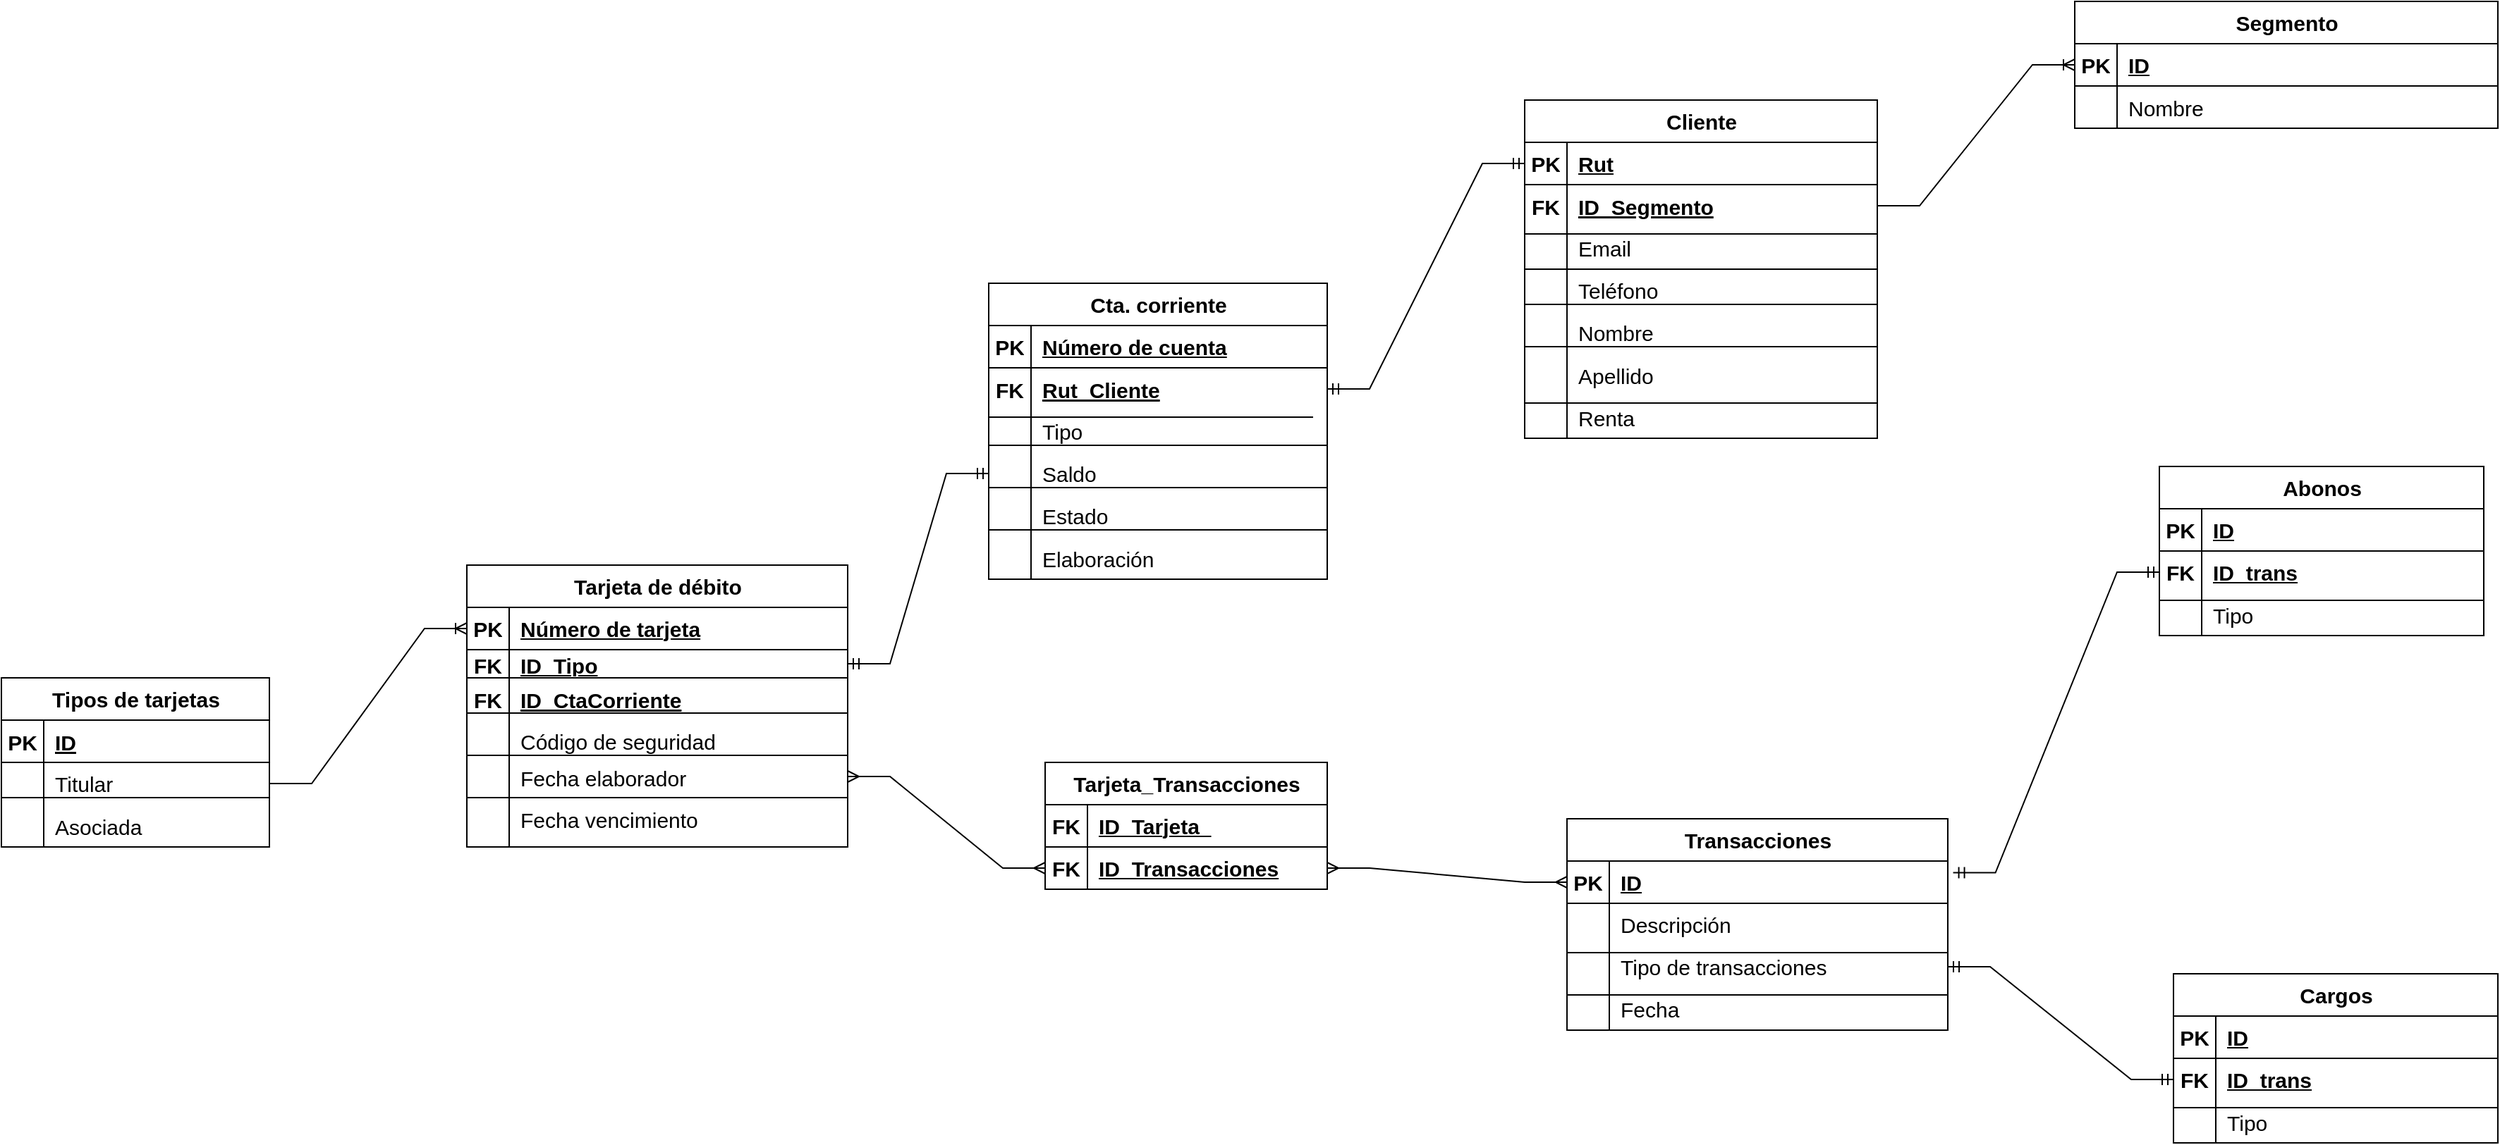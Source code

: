 <mxfile version="28.2.5">
  <diagram name="Página-1" id="zGuOW8MlXvTm0jFQxQUc">
    <mxGraphModel dx="1733" dy="1026" grid="1" gridSize="10" guides="1" tooltips="1" connect="1" arrows="1" fold="1" page="1" pageScale="1" pageWidth="6000" pageHeight="4000" math="0" shadow="0">
      <root>
        <mxCell id="0" />
        <mxCell id="1" parent="0" />
        <mxCell id="PVCWbv62_VOwnZHfIBGJ-14" value="Tarjeta de débito" style="shape=table;startSize=30;container=1;collapsible=1;childLayout=tableLayout;fixedRows=1;rowLines=0;fontStyle=1;align=center;resizeLast=1;html=1;fontSize=15;" parent="1" vertex="1">
          <mxGeometry x="2850" y="3880" width="270" height="200" as="geometry" />
        </mxCell>
        <mxCell id="PVCWbv62_VOwnZHfIBGJ-15" value="" style="shape=tableRow;horizontal=0;startSize=0;swimlaneHead=0;swimlaneBody=0;fillColor=none;collapsible=0;dropTarget=0;points=[[0,0.5],[1,0.5]];portConstraint=eastwest;top=0;left=0;right=0;bottom=1;fontSize=15;" parent="PVCWbv62_VOwnZHfIBGJ-14" vertex="1">
          <mxGeometry y="30" width="270" height="30" as="geometry" />
        </mxCell>
        <mxCell id="PVCWbv62_VOwnZHfIBGJ-16" value="PK" style="shape=partialRectangle;connectable=0;fillColor=none;top=0;left=0;bottom=0;right=0;fontStyle=1;overflow=hidden;whiteSpace=wrap;html=1;fontSize=15;" parent="PVCWbv62_VOwnZHfIBGJ-15" vertex="1">
          <mxGeometry width="30" height="30" as="geometry">
            <mxRectangle width="30" height="30" as="alternateBounds" />
          </mxGeometry>
        </mxCell>
        <mxCell id="PVCWbv62_VOwnZHfIBGJ-17" value="Número de tarjeta" style="shape=partialRectangle;connectable=0;fillColor=none;top=0;left=0;bottom=0;right=0;align=left;spacingLeft=6;fontStyle=5;overflow=hidden;whiteSpace=wrap;html=1;fontSize=15;" parent="PVCWbv62_VOwnZHfIBGJ-15" vertex="1">
          <mxGeometry x="30" width="240" height="30" as="geometry">
            <mxRectangle width="240" height="30" as="alternateBounds" />
          </mxGeometry>
        </mxCell>
        <mxCell id="PVCWbv62_VOwnZHfIBGJ-18" value="" style="shape=tableRow;horizontal=0;startSize=0;swimlaneHead=0;swimlaneBody=0;fillColor=none;collapsible=0;dropTarget=0;points=[[0,0.5],[1,0.5]];portConstraint=eastwest;top=0;left=0;right=0;bottom=0;fontSize=15;" parent="PVCWbv62_VOwnZHfIBGJ-14" vertex="1">
          <mxGeometry y="60" width="270" height="20" as="geometry" />
        </mxCell>
        <mxCell id="PVCWbv62_VOwnZHfIBGJ-19" value="&lt;b&gt;FK&lt;/b&gt;" style="shape=partialRectangle;connectable=0;fillColor=none;top=0;left=0;bottom=0;right=0;editable=1;overflow=hidden;whiteSpace=wrap;html=1;fontSize=15;" parent="PVCWbv62_VOwnZHfIBGJ-18" vertex="1">
          <mxGeometry width="30" height="20" as="geometry">
            <mxRectangle width="30" height="20" as="alternateBounds" />
          </mxGeometry>
        </mxCell>
        <mxCell id="PVCWbv62_VOwnZHfIBGJ-20" value="&lt;u&gt;&lt;b&gt;ID_Tipo&lt;/b&gt;&lt;/u&gt;" style="shape=partialRectangle;connectable=0;fillColor=none;top=0;left=0;bottom=0;right=0;align=left;spacingLeft=6;overflow=hidden;whiteSpace=wrap;html=1;fontSize=15;" parent="PVCWbv62_VOwnZHfIBGJ-18" vertex="1">
          <mxGeometry x="30" width="240" height="20" as="geometry">
            <mxRectangle width="240" height="20" as="alternateBounds" />
          </mxGeometry>
        </mxCell>
        <mxCell id="PVCWbv62_VOwnZHfIBGJ-183" value="" style="shape=tableRow;horizontal=0;startSize=0;swimlaneHead=0;swimlaneBody=0;fillColor=none;collapsible=0;dropTarget=0;points=[[0,0.5],[1,0.5]];portConstraint=eastwest;top=0;left=0;right=0;bottom=0;fontSize=15;" parent="PVCWbv62_VOwnZHfIBGJ-14" vertex="1">
          <mxGeometry y="80" width="270" height="30" as="geometry" />
        </mxCell>
        <mxCell id="PVCWbv62_VOwnZHfIBGJ-184" value="FK" style="shape=partialRectangle;connectable=0;fillColor=none;top=0;left=0;bottom=0;right=0;editable=1;overflow=hidden;fontSize=15;fontStyle=1" parent="PVCWbv62_VOwnZHfIBGJ-183" vertex="1">
          <mxGeometry width="30" height="30" as="geometry">
            <mxRectangle width="30" height="30" as="alternateBounds" />
          </mxGeometry>
        </mxCell>
        <mxCell id="PVCWbv62_VOwnZHfIBGJ-185" value="ID_CtaCorriente" style="shape=partialRectangle;connectable=0;fillColor=none;top=0;left=0;bottom=0;right=0;align=left;spacingLeft=6;overflow=hidden;fontSize=15;fontStyle=5" parent="PVCWbv62_VOwnZHfIBGJ-183" vertex="1">
          <mxGeometry x="30" width="240" height="30" as="geometry">
            <mxRectangle width="240" height="30" as="alternateBounds" />
          </mxGeometry>
        </mxCell>
        <mxCell id="PVCWbv62_VOwnZHfIBGJ-21" value="" style="shape=tableRow;horizontal=0;startSize=0;swimlaneHead=0;swimlaneBody=0;fillColor=none;collapsible=0;dropTarget=0;points=[[0,0.5],[1,0.5]];portConstraint=eastwest;top=0;left=0;right=0;bottom=0;fontSize=15;" parent="PVCWbv62_VOwnZHfIBGJ-14" vertex="1">
          <mxGeometry y="110" width="270" height="30" as="geometry" />
        </mxCell>
        <mxCell id="PVCWbv62_VOwnZHfIBGJ-22" value="" style="shape=partialRectangle;connectable=0;fillColor=none;top=0;left=0;bottom=0;right=0;editable=1;overflow=hidden;whiteSpace=wrap;html=1;fontSize=15;" parent="PVCWbv62_VOwnZHfIBGJ-21" vertex="1">
          <mxGeometry width="30" height="30" as="geometry">
            <mxRectangle width="30" height="30" as="alternateBounds" />
          </mxGeometry>
        </mxCell>
        <mxCell id="PVCWbv62_VOwnZHfIBGJ-23" value="Código de seguridad" style="shape=partialRectangle;connectable=0;fillColor=none;top=0;left=0;bottom=0;right=0;align=left;spacingLeft=6;overflow=hidden;whiteSpace=wrap;html=1;fontSize=15;" parent="PVCWbv62_VOwnZHfIBGJ-21" vertex="1">
          <mxGeometry x="30" width="240" height="30" as="geometry">
            <mxRectangle width="240" height="30" as="alternateBounds" />
          </mxGeometry>
        </mxCell>
        <mxCell id="PVCWbv62_VOwnZHfIBGJ-24" value="" style="shape=tableRow;horizontal=0;startSize=0;swimlaneHead=0;swimlaneBody=0;fillColor=none;collapsible=0;dropTarget=0;points=[[0,0.5],[1,0.5]];portConstraint=eastwest;top=0;left=0;right=0;bottom=0;fontSize=15;" parent="PVCWbv62_VOwnZHfIBGJ-14" vertex="1">
          <mxGeometry y="140" width="270" height="20" as="geometry" />
        </mxCell>
        <mxCell id="PVCWbv62_VOwnZHfIBGJ-25" value="" style="shape=partialRectangle;connectable=0;fillColor=none;top=0;left=0;bottom=0;right=0;editable=1;overflow=hidden;whiteSpace=wrap;html=1;fontSize=15;" parent="PVCWbv62_VOwnZHfIBGJ-24" vertex="1">
          <mxGeometry width="30" height="20" as="geometry">
            <mxRectangle width="30" height="20" as="alternateBounds" />
          </mxGeometry>
        </mxCell>
        <mxCell id="PVCWbv62_VOwnZHfIBGJ-26" value="Fecha elaborador" style="shape=partialRectangle;connectable=0;fillColor=none;top=0;left=0;bottom=0;right=0;align=left;spacingLeft=6;overflow=hidden;whiteSpace=wrap;html=1;fontSize=15;" parent="PVCWbv62_VOwnZHfIBGJ-24" vertex="1">
          <mxGeometry x="30" width="240" height="20" as="geometry">
            <mxRectangle width="240" height="20" as="alternateBounds" />
          </mxGeometry>
        </mxCell>
        <mxCell id="PVCWbv62_VOwnZHfIBGJ-28" value="" style="shape=tableRow;horizontal=0;startSize=0;swimlaneHead=0;swimlaneBody=0;fillColor=none;collapsible=0;dropTarget=0;points=[[0,0.5],[1,0.5]];portConstraint=eastwest;top=0;left=0;right=0;bottom=0;fontSize=15;" parent="PVCWbv62_VOwnZHfIBGJ-14" vertex="1">
          <mxGeometry y="160" width="270" height="40" as="geometry" />
        </mxCell>
        <mxCell id="PVCWbv62_VOwnZHfIBGJ-29" value="" style="shape=partialRectangle;connectable=0;fillColor=none;top=0;left=0;bottom=0;right=0;editable=1;overflow=hidden;fontSize=15;" parent="PVCWbv62_VOwnZHfIBGJ-28" vertex="1">
          <mxGeometry width="30" height="40" as="geometry">
            <mxRectangle width="30" height="40" as="alternateBounds" />
          </mxGeometry>
        </mxCell>
        <mxCell id="PVCWbv62_VOwnZHfIBGJ-30" value="Fecha vencimiento" style="shape=partialRectangle;connectable=0;fillColor=none;top=0;left=0;bottom=0;right=0;align=left;spacingLeft=6;overflow=hidden;fontSize=15;" parent="PVCWbv62_VOwnZHfIBGJ-28" vertex="1">
          <mxGeometry x="30" width="240" height="40" as="geometry">
            <mxRectangle width="240" height="40" as="alternateBounds" />
          </mxGeometry>
        </mxCell>
        <mxCell id="PVCWbv62_VOwnZHfIBGJ-31" style="edgeStyle=orthogonalEdgeStyle;rounded=0;orthogonalLoop=1;jettySize=auto;html=1;exitX=0.5;exitY=1;exitDx=0;exitDy=0;entryX=0.503;entryY=1.022;entryDx=0;entryDy=0;entryPerimeter=0;fontSize=15;" parent="PVCWbv62_VOwnZHfIBGJ-14" source="PVCWbv62_VOwnZHfIBGJ-14" target="PVCWbv62_VOwnZHfIBGJ-28" edge="1">
          <mxGeometry relative="1" as="geometry" />
        </mxCell>
        <mxCell id="PVCWbv62_VOwnZHfIBGJ-36" value="Tipos de tarjetas" style="shape=table;startSize=30;container=1;collapsible=1;childLayout=tableLayout;fixedRows=1;rowLines=0;fontStyle=1;align=center;resizeLast=1;html=1;fontSize=15;" parent="1" vertex="1">
          <mxGeometry x="2520" y="3960" width="190" height="120" as="geometry" />
        </mxCell>
        <mxCell id="m0Mrnol7R8_6-T-omdKF-2" value="" style="shape=tableRow;horizontal=0;startSize=0;swimlaneHead=0;swimlaneBody=0;fillColor=none;collapsible=0;dropTarget=0;points=[[0,0.5],[1,0.5]];portConstraint=eastwest;top=0;left=0;right=0;bottom=0;strokeWidth=1;fontSize=15;" vertex="1" parent="PVCWbv62_VOwnZHfIBGJ-36">
          <mxGeometry y="30" width="190" height="30" as="geometry" />
        </mxCell>
        <mxCell id="m0Mrnol7R8_6-T-omdKF-3" value="PK" style="shape=partialRectangle;connectable=0;fillColor=none;top=0;left=0;bottom=0;right=0;editable=1;overflow=hidden;strokeWidth=1;fontSize=15;fontStyle=1" vertex="1" parent="m0Mrnol7R8_6-T-omdKF-2">
          <mxGeometry width="30" height="30" as="geometry">
            <mxRectangle width="30" height="30" as="alternateBounds" />
          </mxGeometry>
        </mxCell>
        <mxCell id="m0Mrnol7R8_6-T-omdKF-4" value="ID" style="shape=partialRectangle;connectable=0;fillColor=none;top=0;left=0;bottom=0;right=0;align=left;spacingLeft=6;overflow=hidden;strokeWidth=1;fontSize=15;fontStyle=5" vertex="1" parent="m0Mrnol7R8_6-T-omdKF-2">
          <mxGeometry x="30" width="160" height="30" as="geometry">
            <mxRectangle width="160" height="30" as="alternateBounds" />
          </mxGeometry>
        </mxCell>
        <mxCell id="PVCWbv62_VOwnZHfIBGJ-40" value="" style="shape=tableRow;horizontal=0;startSize=0;swimlaneHead=0;swimlaneBody=0;fillColor=none;collapsible=0;dropTarget=0;points=[[0,0.5],[1,0.5]];portConstraint=eastwest;top=0;left=0;right=0;bottom=0;fontSize=15;" parent="PVCWbv62_VOwnZHfIBGJ-36" vertex="1">
          <mxGeometry y="60" width="190" height="30" as="geometry" />
        </mxCell>
        <mxCell id="PVCWbv62_VOwnZHfIBGJ-41" value="" style="shape=partialRectangle;connectable=0;fillColor=none;top=0;left=0;bottom=0;right=0;editable=1;overflow=hidden;whiteSpace=wrap;html=1;fontSize=15;" parent="PVCWbv62_VOwnZHfIBGJ-40" vertex="1">
          <mxGeometry width="30" height="30" as="geometry">
            <mxRectangle width="30" height="30" as="alternateBounds" />
          </mxGeometry>
        </mxCell>
        <mxCell id="PVCWbv62_VOwnZHfIBGJ-42" value="Titular" style="shape=partialRectangle;connectable=0;fillColor=none;top=0;left=0;bottom=0;right=0;align=left;spacingLeft=6;overflow=hidden;whiteSpace=wrap;html=1;fontSize=15;" parent="PVCWbv62_VOwnZHfIBGJ-40" vertex="1">
          <mxGeometry x="30" width="160" height="30" as="geometry">
            <mxRectangle width="160" height="30" as="alternateBounds" />
          </mxGeometry>
        </mxCell>
        <mxCell id="m0Mrnol7R8_6-T-omdKF-58" value="" style="shape=tableRow;horizontal=0;startSize=0;swimlaneHead=0;swimlaneBody=0;fillColor=none;collapsible=0;dropTarget=0;points=[[0,0.5],[1,0.5]];portConstraint=eastwest;top=0;left=0;right=0;bottom=0;fontSize=15;" vertex="1" parent="PVCWbv62_VOwnZHfIBGJ-36">
          <mxGeometry y="90" width="190" height="30" as="geometry" />
        </mxCell>
        <mxCell id="m0Mrnol7R8_6-T-omdKF-59" value="" style="shape=partialRectangle;connectable=0;fillColor=none;top=0;left=0;bottom=0;right=0;editable=1;overflow=hidden;fontSize=15;" vertex="1" parent="m0Mrnol7R8_6-T-omdKF-58">
          <mxGeometry width="30" height="30" as="geometry">
            <mxRectangle width="30" height="30" as="alternateBounds" />
          </mxGeometry>
        </mxCell>
        <mxCell id="m0Mrnol7R8_6-T-omdKF-60" value="Asociada" style="shape=partialRectangle;connectable=0;fillColor=none;top=0;left=0;bottom=0;right=0;align=left;spacingLeft=6;overflow=hidden;fontSize=15;" vertex="1" parent="m0Mrnol7R8_6-T-omdKF-58">
          <mxGeometry x="30" width="160" height="30" as="geometry">
            <mxRectangle width="160" height="30" as="alternateBounds" />
          </mxGeometry>
        </mxCell>
        <mxCell id="PVCWbv62_VOwnZHfIBGJ-54" value="" style="edgeStyle=entityRelationEdgeStyle;fontSize=12;html=1;endArrow=ERoneToMany;rounded=0;entryX=0;entryY=0.5;entryDx=0;entryDy=0;exitX=1;exitY=0.5;exitDx=0;exitDy=0;" parent="1" target="PVCWbv62_VOwnZHfIBGJ-15" edge="1">
          <mxGeometry width="100" height="100" relative="1" as="geometry">
            <mxPoint x="2710" y="4035" as="sourcePoint" />
            <mxPoint x="2820" y="3950" as="targetPoint" />
          </mxGeometry>
        </mxCell>
        <mxCell id="PVCWbv62_VOwnZHfIBGJ-55" value="" style="line;strokeWidth=1;rotatable=0;dashed=0;labelPosition=right;align=left;verticalAlign=middle;spacingTop=0;spacingLeft=6;points=[];portConstraint=eastwest;" parent="1" vertex="1">
          <mxGeometry x="2850" y="3955" width="270" height="10" as="geometry" />
        </mxCell>
        <mxCell id="PVCWbv62_VOwnZHfIBGJ-56" value="" style="line;strokeWidth=1;rotatable=0;dashed=0;labelPosition=right;align=left;verticalAlign=middle;spacingTop=0;spacingLeft=6;points=[];portConstraint=eastwest;" parent="1" vertex="1">
          <mxGeometry x="2850" y="3980" width="270" height="10" as="geometry" />
        </mxCell>
        <mxCell id="PVCWbv62_VOwnZHfIBGJ-57" value="" style="line;strokeWidth=1;rotatable=0;dashed=0;labelPosition=right;align=left;verticalAlign=middle;spacingTop=0;spacingLeft=6;points=[];portConstraint=eastwest;" parent="1" vertex="1">
          <mxGeometry x="2850" y="4010" width="270" height="10" as="geometry" />
        </mxCell>
        <mxCell id="PVCWbv62_VOwnZHfIBGJ-58" value="Transacciones" style="shape=table;startSize=30;container=1;collapsible=1;childLayout=tableLayout;fixedRows=1;rowLines=0;fontStyle=1;align=center;resizeLast=1;html=1;fontSize=15;" parent="1" vertex="1">
          <mxGeometry x="3630" y="4060" width="270" height="150" as="geometry" />
        </mxCell>
        <mxCell id="PVCWbv62_VOwnZHfIBGJ-59" value="" style="shape=tableRow;horizontal=0;startSize=0;swimlaneHead=0;swimlaneBody=0;fillColor=none;collapsible=0;dropTarget=0;points=[[0,0.5],[1,0.5]];portConstraint=eastwest;top=0;left=0;right=0;bottom=1;fontSize=15;" parent="PVCWbv62_VOwnZHfIBGJ-58" vertex="1">
          <mxGeometry y="30" width="270" height="30" as="geometry" />
        </mxCell>
        <mxCell id="PVCWbv62_VOwnZHfIBGJ-60" value="PK" style="shape=partialRectangle;connectable=0;fillColor=none;top=0;left=0;bottom=0;right=0;fontStyle=1;overflow=hidden;whiteSpace=wrap;html=1;fontSize=15;" parent="PVCWbv62_VOwnZHfIBGJ-59" vertex="1">
          <mxGeometry width="30" height="30" as="geometry">
            <mxRectangle width="30" height="30" as="alternateBounds" />
          </mxGeometry>
        </mxCell>
        <mxCell id="PVCWbv62_VOwnZHfIBGJ-61" value="ID" style="shape=partialRectangle;connectable=0;fillColor=none;top=0;left=0;bottom=0;right=0;align=left;spacingLeft=6;fontStyle=5;overflow=hidden;whiteSpace=wrap;html=1;fontSize=15;" parent="PVCWbv62_VOwnZHfIBGJ-59" vertex="1">
          <mxGeometry x="30" width="240" height="30" as="geometry">
            <mxRectangle width="240" height="30" as="alternateBounds" />
          </mxGeometry>
        </mxCell>
        <mxCell id="PVCWbv62_VOwnZHfIBGJ-62" value="" style="shape=tableRow;horizontal=0;startSize=0;swimlaneHead=0;swimlaneBody=0;fillColor=none;collapsible=0;dropTarget=0;points=[[0,0.5],[1,0.5]];portConstraint=eastwest;top=0;left=0;right=0;bottom=0;fontSize=15;" parent="PVCWbv62_VOwnZHfIBGJ-58" vertex="1">
          <mxGeometry y="60" width="270" height="30" as="geometry" />
        </mxCell>
        <mxCell id="PVCWbv62_VOwnZHfIBGJ-63" value="" style="shape=partialRectangle;connectable=0;fillColor=none;top=0;left=0;bottom=0;right=0;editable=1;overflow=hidden;whiteSpace=wrap;html=1;fontSize=15;" parent="PVCWbv62_VOwnZHfIBGJ-62" vertex="1">
          <mxGeometry width="30" height="30" as="geometry">
            <mxRectangle width="30" height="30" as="alternateBounds" />
          </mxGeometry>
        </mxCell>
        <mxCell id="PVCWbv62_VOwnZHfIBGJ-64" value="Descripción" style="shape=partialRectangle;connectable=0;fillColor=none;top=0;left=0;bottom=0;right=0;align=left;spacingLeft=6;overflow=hidden;whiteSpace=wrap;html=1;fontSize=15;" parent="PVCWbv62_VOwnZHfIBGJ-62" vertex="1">
          <mxGeometry x="30" width="240" height="30" as="geometry">
            <mxRectangle width="240" height="30" as="alternateBounds" />
          </mxGeometry>
        </mxCell>
        <mxCell id="PVCWbv62_VOwnZHfIBGJ-65" value="" style="shape=tableRow;horizontal=0;startSize=0;swimlaneHead=0;swimlaneBody=0;fillColor=none;collapsible=0;dropTarget=0;points=[[0,0.5],[1,0.5]];portConstraint=eastwest;top=0;left=0;right=0;bottom=0;fontSize=15;" parent="PVCWbv62_VOwnZHfIBGJ-58" vertex="1">
          <mxGeometry y="90" width="270" height="30" as="geometry" />
        </mxCell>
        <mxCell id="PVCWbv62_VOwnZHfIBGJ-66" value="" style="shape=partialRectangle;connectable=0;fillColor=none;top=0;left=0;bottom=0;right=0;editable=1;overflow=hidden;whiteSpace=wrap;html=1;fontSize=15;" parent="PVCWbv62_VOwnZHfIBGJ-65" vertex="1">
          <mxGeometry width="30" height="30" as="geometry">
            <mxRectangle width="30" height="30" as="alternateBounds" />
          </mxGeometry>
        </mxCell>
        <mxCell id="PVCWbv62_VOwnZHfIBGJ-67" value="Tipo de transacciones" style="shape=partialRectangle;connectable=0;fillColor=none;top=0;left=0;bottom=0;right=0;align=left;spacingLeft=6;overflow=hidden;whiteSpace=wrap;html=1;fontSize=15;" parent="PVCWbv62_VOwnZHfIBGJ-65" vertex="1">
          <mxGeometry x="30" width="240" height="30" as="geometry">
            <mxRectangle width="240" height="30" as="alternateBounds" />
          </mxGeometry>
        </mxCell>
        <mxCell id="PVCWbv62_VOwnZHfIBGJ-68" value="" style="shape=tableRow;horizontal=0;startSize=0;swimlaneHead=0;swimlaneBody=0;fillColor=none;collapsible=0;dropTarget=0;points=[[0,0.5],[1,0.5]];portConstraint=eastwest;top=0;left=0;right=0;bottom=0;fontSize=15;" parent="PVCWbv62_VOwnZHfIBGJ-58" vertex="1">
          <mxGeometry y="120" width="270" height="30" as="geometry" />
        </mxCell>
        <mxCell id="PVCWbv62_VOwnZHfIBGJ-69" value="" style="shape=partialRectangle;connectable=0;fillColor=none;top=0;left=0;bottom=0;right=0;editable=1;overflow=hidden;whiteSpace=wrap;html=1;fontSize=15;" parent="PVCWbv62_VOwnZHfIBGJ-68" vertex="1">
          <mxGeometry width="30" height="30" as="geometry">
            <mxRectangle width="30" height="30" as="alternateBounds" />
          </mxGeometry>
        </mxCell>
        <mxCell id="PVCWbv62_VOwnZHfIBGJ-70" value="Fecha" style="shape=partialRectangle;connectable=0;fillColor=none;top=0;left=0;bottom=0;right=0;align=left;spacingLeft=6;overflow=hidden;whiteSpace=wrap;html=1;fontSize=15;" parent="PVCWbv62_VOwnZHfIBGJ-68" vertex="1">
          <mxGeometry x="30" width="240" height="30" as="geometry">
            <mxRectangle width="240" height="30" as="alternateBounds" />
          </mxGeometry>
        </mxCell>
        <mxCell id="PVCWbv62_VOwnZHfIBGJ-81" value="Tarjeta_Transacciones" style="shape=table;startSize=30;container=1;collapsible=1;childLayout=tableLayout;fixedRows=1;rowLines=0;fontStyle=1;align=center;resizeLast=1;html=1;fontSize=15;" parent="1" vertex="1">
          <mxGeometry x="3260" y="4020" width="200" height="90" as="geometry" />
        </mxCell>
        <mxCell id="PVCWbv62_VOwnZHfIBGJ-82" value="" style="shape=tableRow;horizontal=0;startSize=0;swimlaneHead=0;swimlaneBody=0;fillColor=none;collapsible=0;dropTarget=0;points=[[0,0.5],[1,0.5]];portConstraint=eastwest;top=0;left=0;right=0;bottom=1;fontSize=15;" parent="PVCWbv62_VOwnZHfIBGJ-81" vertex="1">
          <mxGeometry y="30" width="200" height="30" as="geometry" />
        </mxCell>
        <mxCell id="PVCWbv62_VOwnZHfIBGJ-83" value="FK" style="shape=partialRectangle;connectable=0;fillColor=none;top=0;left=0;bottom=0;right=0;fontStyle=1;overflow=hidden;whiteSpace=wrap;html=1;fontSize=15;" parent="PVCWbv62_VOwnZHfIBGJ-82" vertex="1">
          <mxGeometry width="30" height="30" as="geometry">
            <mxRectangle width="30" height="30" as="alternateBounds" />
          </mxGeometry>
        </mxCell>
        <mxCell id="PVCWbv62_VOwnZHfIBGJ-84" value="ID_Tarjeta&amp;nbsp;&amp;nbsp;" style="shape=partialRectangle;connectable=0;fillColor=none;top=0;left=0;bottom=0;right=0;align=left;spacingLeft=6;fontStyle=5;overflow=hidden;whiteSpace=wrap;html=1;fontSize=15;" parent="PVCWbv62_VOwnZHfIBGJ-82" vertex="1">
          <mxGeometry x="30" width="170" height="30" as="geometry">
            <mxRectangle width="170" height="30" as="alternateBounds" />
          </mxGeometry>
        </mxCell>
        <mxCell id="PVCWbv62_VOwnZHfIBGJ-85" value="" style="shape=tableRow;horizontal=0;startSize=0;swimlaneHead=0;swimlaneBody=0;fillColor=none;collapsible=0;dropTarget=0;points=[[0,0.5],[1,0.5]];portConstraint=eastwest;top=0;left=0;right=0;bottom=0;fontSize=15;" parent="PVCWbv62_VOwnZHfIBGJ-81" vertex="1">
          <mxGeometry y="60" width="200" height="30" as="geometry" />
        </mxCell>
        <mxCell id="PVCWbv62_VOwnZHfIBGJ-86" value="&lt;b&gt;FK&lt;/b&gt;" style="shape=partialRectangle;connectable=0;fillColor=none;top=0;left=0;bottom=0;right=0;editable=1;overflow=hidden;whiteSpace=wrap;html=1;fontSize=15;" parent="PVCWbv62_VOwnZHfIBGJ-85" vertex="1">
          <mxGeometry width="30" height="30" as="geometry">
            <mxRectangle width="30" height="30" as="alternateBounds" />
          </mxGeometry>
        </mxCell>
        <mxCell id="PVCWbv62_VOwnZHfIBGJ-87" value="&lt;b&gt;&lt;u&gt;ID_Transacciones&lt;/u&gt;&lt;/b&gt;" style="shape=partialRectangle;connectable=0;fillColor=none;top=0;left=0;bottom=0;right=0;align=left;spacingLeft=6;overflow=hidden;whiteSpace=wrap;html=1;fontSize=15;" parent="PVCWbv62_VOwnZHfIBGJ-85" vertex="1">
          <mxGeometry x="30" width="170" height="30" as="geometry">
            <mxRectangle width="170" height="30" as="alternateBounds" />
          </mxGeometry>
        </mxCell>
        <mxCell id="PVCWbv62_VOwnZHfIBGJ-94" value="" style="edgeStyle=entityRelationEdgeStyle;fontSize=12;html=1;endArrow=ERmany;startArrow=ERmany;rounded=0;exitX=1;exitY=0.5;exitDx=0;exitDy=0;entryX=0;entryY=0.5;entryDx=0;entryDy=0;" parent="1" source="PVCWbv62_VOwnZHfIBGJ-24" target="PVCWbv62_VOwnZHfIBGJ-85" edge="1">
          <mxGeometry width="100" height="100" relative="1" as="geometry">
            <mxPoint x="3230" y="4020" as="sourcePoint" />
            <mxPoint x="3330" y="3920" as="targetPoint" />
          </mxGeometry>
        </mxCell>
        <mxCell id="PVCWbv62_VOwnZHfIBGJ-95" value="" style="edgeStyle=entityRelationEdgeStyle;fontSize=12;html=1;endArrow=ERmany;startArrow=ERmany;rounded=0;entryX=0;entryY=0.5;entryDx=0;entryDy=0;exitX=1;exitY=0.5;exitDx=0;exitDy=0;" parent="1" source="PVCWbv62_VOwnZHfIBGJ-85" target="PVCWbv62_VOwnZHfIBGJ-59" edge="1">
          <mxGeometry width="100" height="100" relative="1" as="geometry">
            <mxPoint x="3480" y="4035" as="sourcePoint" />
            <mxPoint x="3560" y="4285" as="targetPoint" />
          </mxGeometry>
        </mxCell>
        <mxCell id="PVCWbv62_VOwnZHfIBGJ-97" value="Abonos" style="shape=table;startSize=30;container=1;collapsible=1;childLayout=tableLayout;fixedRows=1;rowLines=0;fontStyle=1;align=center;resizeLast=1;html=1;fontSize=15;" parent="1" vertex="1">
          <mxGeometry x="4050" y="3810" width="230" height="120" as="geometry" />
        </mxCell>
        <mxCell id="PVCWbv62_VOwnZHfIBGJ-98" value="" style="shape=tableRow;horizontal=0;startSize=0;swimlaneHead=0;swimlaneBody=0;fillColor=none;collapsible=0;dropTarget=0;points=[[0,0.5],[1,0.5]];portConstraint=eastwest;top=0;left=0;right=0;bottom=1;fontSize=15;" parent="PVCWbv62_VOwnZHfIBGJ-97" vertex="1">
          <mxGeometry y="30" width="230" height="30" as="geometry" />
        </mxCell>
        <mxCell id="PVCWbv62_VOwnZHfIBGJ-99" value="PK" style="shape=partialRectangle;connectable=0;fillColor=none;top=0;left=0;bottom=0;right=0;fontStyle=1;overflow=hidden;whiteSpace=wrap;html=1;fontSize=15;" parent="PVCWbv62_VOwnZHfIBGJ-98" vertex="1">
          <mxGeometry width="30" height="30" as="geometry">
            <mxRectangle width="30" height="30" as="alternateBounds" />
          </mxGeometry>
        </mxCell>
        <mxCell id="PVCWbv62_VOwnZHfIBGJ-100" value="ID" style="shape=partialRectangle;connectable=0;fillColor=none;top=0;left=0;bottom=0;right=0;align=left;spacingLeft=6;fontStyle=5;overflow=hidden;whiteSpace=wrap;html=1;fontSize=15;" parent="PVCWbv62_VOwnZHfIBGJ-98" vertex="1">
          <mxGeometry x="30" width="200" height="30" as="geometry">
            <mxRectangle width="200" height="30" as="alternateBounds" />
          </mxGeometry>
        </mxCell>
        <mxCell id="PVCWbv62_VOwnZHfIBGJ-101" value="" style="shape=tableRow;horizontal=0;startSize=0;swimlaneHead=0;swimlaneBody=0;fillColor=none;collapsible=0;dropTarget=0;points=[[0,0.5],[1,0.5]];portConstraint=eastwest;top=0;left=0;right=0;bottom=0;fontSize=15;" parent="PVCWbv62_VOwnZHfIBGJ-97" vertex="1">
          <mxGeometry y="60" width="230" height="30" as="geometry" />
        </mxCell>
        <mxCell id="PVCWbv62_VOwnZHfIBGJ-102" value="&lt;b&gt;FK&lt;/b&gt;" style="shape=partialRectangle;connectable=0;fillColor=none;top=0;left=0;bottom=0;right=0;editable=1;overflow=hidden;whiteSpace=wrap;html=1;fontSize=15;" parent="PVCWbv62_VOwnZHfIBGJ-101" vertex="1">
          <mxGeometry width="30" height="30" as="geometry">
            <mxRectangle width="30" height="30" as="alternateBounds" />
          </mxGeometry>
        </mxCell>
        <mxCell id="PVCWbv62_VOwnZHfIBGJ-103" value="&lt;u&gt;&lt;b&gt;ID_trans&lt;/b&gt;&lt;/u&gt;" style="shape=partialRectangle;connectable=0;fillColor=none;top=0;left=0;bottom=0;right=0;align=left;spacingLeft=6;overflow=hidden;whiteSpace=wrap;html=1;fontSize=15;" parent="PVCWbv62_VOwnZHfIBGJ-101" vertex="1">
          <mxGeometry x="30" width="200" height="30" as="geometry">
            <mxRectangle width="200" height="30" as="alternateBounds" />
          </mxGeometry>
        </mxCell>
        <mxCell id="PVCWbv62_VOwnZHfIBGJ-148" value="" style="shape=tableRow;horizontal=0;startSize=0;swimlaneHead=0;swimlaneBody=0;fillColor=none;collapsible=0;dropTarget=0;points=[[0,0.5],[1,0.5]];portConstraint=eastwest;top=0;left=0;right=0;bottom=0;fontSize=15;" parent="PVCWbv62_VOwnZHfIBGJ-97" vertex="1">
          <mxGeometry y="90" width="230" height="30" as="geometry" />
        </mxCell>
        <mxCell id="PVCWbv62_VOwnZHfIBGJ-149" value="" style="shape=partialRectangle;connectable=0;fillColor=none;top=0;left=0;bottom=0;right=0;editable=1;overflow=hidden;fontSize=15;" parent="PVCWbv62_VOwnZHfIBGJ-148" vertex="1">
          <mxGeometry width="30" height="30" as="geometry">
            <mxRectangle width="30" height="30" as="alternateBounds" />
          </mxGeometry>
        </mxCell>
        <mxCell id="PVCWbv62_VOwnZHfIBGJ-150" value="Tipo" style="shape=partialRectangle;connectable=0;fillColor=none;top=0;left=0;bottom=0;right=0;align=left;spacingLeft=6;overflow=hidden;fontSize=15;" parent="PVCWbv62_VOwnZHfIBGJ-148" vertex="1">
          <mxGeometry x="30" width="200" height="30" as="geometry">
            <mxRectangle width="200" height="30" as="alternateBounds" />
          </mxGeometry>
        </mxCell>
        <mxCell id="PVCWbv62_VOwnZHfIBGJ-118" value="Cargos" style="shape=table;startSize=30;container=1;collapsible=1;childLayout=tableLayout;fixedRows=1;rowLines=0;fontStyle=1;align=center;resizeLast=1;html=1;fontSize=15;" parent="1" vertex="1">
          <mxGeometry x="4060" y="4170" width="230" height="120" as="geometry" />
        </mxCell>
        <mxCell id="PVCWbv62_VOwnZHfIBGJ-119" value="" style="shape=tableRow;horizontal=0;startSize=0;swimlaneHead=0;swimlaneBody=0;fillColor=none;collapsible=0;dropTarget=0;points=[[0,0.5],[1,0.5]];portConstraint=eastwest;top=0;left=0;right=0;bottom=1;fontSize=15;" parent="PVCWbv62_VOwnZHfIBGJ-118" vertex="1">
          <mxGeometry y="30" width="230" height="30" as="geometry" />
        </mxCell>
        <mxCell id="PVCWbv62_VOwnZHfIBGJ-120" value="PK" style="shape=partialRectangle;connectable=0;fillColor=none;top=0;left=0;bottom=0;right=0;fontStyle=1;overflow=hidden;whiteSpace=wrap;html=1;fontSize=15;" parent="PVCWbv62_VOwnZHfIBGJ-119" vertex="1">
          <mxGeometry width="30" height="30" as="geometry">
            <mxRectangle width="30" height="30" as="alternateBounds" />
          </mxGeometry>
        </mxCell>
        <mxCell id="PVCWbv62_VOwnZHfIBGJ-121" value="ID" style="shape=partialRectangle;connectable=0;fillColor=none;top=0;left=0;bottom=0;right=0;align=left;spacingLeft=6;fontStyle=5;overflow=hidden;whiteSpace=wrap;html=1;fontSize=15;" parent="PVCWbv62_VOwnZHfIBGJ-119" vertex="1">
          <mxGeometry x="30" width="200" height="30" as="geometry">
            <mxRectangle width="200" height="30" as="alternateBounds" />
          </mxGeometry>
        </mxCell>
        <mxCell id="PVCWbv62_VOwnZHfIBGJ-122" value="" style="shape=tableRow;horizontal=0;startSize=0;swimlaneHead=0;swimlaneBody=0;fillColor=none;collapsible=0;dropTarget=0;points=[[0,0.5],[1,0.5]];portConstraint=eastwest;top=0;left=0;right=0;bottom=0;fontSize=15;" parent="PVCWbv62_VOwnZHfIBGJ-118" vertex="1">
          <mxGeometry y="60" width="230" height="30" as="geometry" />
        </mxCell>
        <mxCell id="PVCWbv62_VOwnZHfIBGJ-123" value="&lt;b&gt;FK&lt;/b&gt;" style="shape=partialRectangle;connectable=0;fillColor=none;top=0;left=0;bottom=0;right=0;editable=1;overflow=hidden;whiteSpace=wrap;html=1;fontSize=15;" parent="PVCWbv62_VOwnZHfIBGJ-122" vertex="1">
          <mxGeometry width="30" height="30" as="geometry">
            <mxRectangle width="30" height="30" as="alternateBounds" />
          </mxGeometry>
        </mxCell>
        <mxCell id="PVCWbv62_VOwnZHfIBGJ-124" value="&lt;u&gt;&lt;b&gt;ID_trans&lt;/b&gt;&lt;/u&gt;" style="shape=partialRectangle;connectable=0;fillColor=none;top=0;left=0;bottom=0;right=0;align=left;spacingLeft=6;overflow=hidden;whiteSpace=wrap;html=1;fontSize=15;" parent="PVCWbv62_VOwnZHfIBGJ-122" vertex="1">
          <mxGeometry x="30" width="200" height="30" as="geometry">
            <mxRectangle width="200" height="30" as="alternateBounds" />
          </mxGeometry>
        </mxCell>
        <mxCell id="m0Mrnol7R8_6-T-omdKF-63" value="" style="shape=tableRow;horizontal=0;startSize=0;swimlaneHead=0;swimlaneBody=0;fillColor=none;collapsible=0;dropTarget=0;points=[[0,0.5],[1,0.5]];portConstraint=eastwest;top=0;left=0;right=0;bottom=0;fontSize=15;" vertex="1" parent="PVCWbv62_VOwnZHfIBGJ-118">
          <mxGeometry y="90" width="230" height="30" as="geometry" />
        </mxCell>
        <mxCell id="m0Mrnol7R8_6-T-omdKF-64" value="" style="shape=partialRectangle;connectable=0;fillColor=none;top=0;left=0;bottom=0;right=0;editable=1;overflow=hidden;fontSize=15;" vertex="1" parent="m0Mrnol7R8_6-T-omdKF-63">
          <mxGeometry width="30" height="30" as="geometry">
            <mxRectangle width="30" height="30" as="alternateBounds" />
          </mxGeometry>
        </mxCell>
        <mxCell id="m0Mrnol7R8_6-T-omdKF-65" value="Tipo" style="shape=partialRectangle;connectable=0;fillColor=none;top=0;left=0;bottom=0;right=0;align=left;spacingLeft=6;overflow=hidden;fontSize=15;" vertex="1" parent="m0Mrnol7R8_6-T-omdKF-63">
          <mxGeometry x="30" width="200" height="30" as="geometry">
            <mxRectangle width="200" height="30" as="alternateBounds" />
          </mxGeometry>
        </mxCell>
        <mxCell id="PVCWbv62_VOwnZHfIBGJ-167" value="" style="edgeStyle=entityRelationEdgeStyle;fontSize=12;html=1;endArrow=ERmandOne;startArrow=ERmandOne;rounded=0;exitX=1.014;exitY=0.277;exitDx=0;exitDy=0;exitPerimeter=0;entryX=0;entryY=0.5;entryDx=0;entryDy=0;" parent="1" source="PVCWbv62_VOwnZHfIBGJ-59" target="PVCWbv62_VOwnZHfIBGJ-101" edge="1">
          <mxGeometry width="100" height="100" relative="1" as="geometry">
            <mxPoint x="3920" y="4100" as="sourcePoint" />
            <mxPoint x="4020" y="4000" as="targetPoint" />
          </mxGeometry>
        </mxCell>
        <mxCell id="PVCWbv62_VOwnZHfIBGJ-168" value="" style="edgeStyle=entityRelationEdgeStyle;fontSize=12;html=1;endArrow=ERmandOne;startArrow=ERmandOne;rounded=0;exitX=1;exitY=0.5;exitDx=0;exitDy=0;entryX=0;entryY=0.5;entryDx=0;entryDy=0;" parent="1" source="PVCWbv62_VOwnZHfIBGJ-65" target="PVCWbv62_VOwnZHfIBGJ-122" edge="1">
          <mxGeometry width="100" height="100" relative="1" as="geometry">
            <mxPoint x="3904" y="4433" as="sourcePoint" />
            <mxPoint x="4050" y="4250" as="targetPoint" />
          </mxGeometry>
        </mxCell>
        <mxCell id="PVCWbv62_VOwnZHfIBGJ-169" value="Cta. corriente" style="shape=table;startSize=30;container=1;collapsible=1;childLayout=tableLayout;fixedRows=1;rowLines=0;fontStyle=1;align=center;resizeLast=1;html=1;fontSize=15;" parent="1" vertex="1">
          <mxGeometry x="3220" y="3680" width="240" height="210" as="geometry" />
        </mxCell>
        <mxCell id="PVCWbv62_VOwnZHfIBGJ-170" value="" style="shape=tableRow;horizontal=0;startSize=0;swimlaneHead=0;swimlaneBody=0;fillColor=none;collapsible=0;dropTarget=0;points=[[0,0.5],[1,0.5]];portConstraint=eastwest;top=0;left=0;right=0;bottom=1;fontSize=15;" parent="PVCWbv62_VOwnZHfIBGJ-169" vertex="1">
          <mxGeometry y="30" width="240" height="30" as="geometry" />
        </mxCell>
        <mxCell id="PVCWbv62_VOwnZHfIBGJ-171" value="PK" style="shape=partialRectangle;connectable=0;fillColor=none;top=0;left=0;bottom=0;right=0;fontStyle=1;overflow=hidden;whiteSpace=wrap;html=1;fontSize=15;" parent="PVCWbv62_VOwnZHfIBGJ-170" vertex="1">
          <mxGeometry width="30" height="30" as="geometry">
            <mxRectangle width="30" height="30" as="alternateBounds" />
          </mxGeometry>
        </mxCell>
        <mxCell id="PVCWbv62_VOwnZHfIBGJ-172" value="Número de cuenta" style="shape=partialRectangle;connectable=0;fillColor=none;top=0;left=0;bottom=0;right=0;align=left;spacingLeft=6;fontStyle=5;overflow=hidden;whiteSpace=wrap;html=1;fontSize=15;" parent="PVCWbv62_VOwnZHfIBGJ-170" vertex="1">
          <mxGeometry x="30" width="210" height="30" as="geometry">
            <mxRectangle width="210" height="30" as="alternateBounds" />
          </mxGeometry>
        </mxCell>
        <mxCell id="PVCWbv62_VOwnZHfIBGJ-225" value="" style="shape=tableRow;horizontal=0;startSize=0;swimlaneHead=0;swimlaneBody=0;fillColor=none;collapsible=0;dropTarget=0;points=[[0,0.5],[1,0.5]];portConstraint=eastwest;top=0;left=0;right=0;bottom=0;fontSize=15;" parent="PVCWbv62_VOwnZHfIBGJ-169" vertex="1">
          <mxGeometry y="60" width="240" height="30" as="geometry" />
        </mxCell>
        <mxCell id="PVCWbv62_VOwnZHfIBGJ-226" value="FK" style="shape=partialRectangle;connectable=0;fillColor=none;top=0;left=0;bottom=0;right=0;editable=1;overflow=hidden;fontSize=15;fontStyle=1" parent="PVCWbv62_VOwnZHfIBGJ-225" vertex="1">
          <mxGeometry width="30" height="30" as="geometry">
            <mxRectangle width="30" height="30" as="alternateBounds" />
          </mxGeometry>
        </mxCell>
        <mxCell id="PVCWbv62_VOwnZHfIBGJ-227" value="Rut_Cliente" style="shape=partialRectangle;connectable=0;fillColor=none;top=0;left=0;bottom=0;right=0;align=left;spacingLeft=6;overflow=hidden;fontSize=15;fontStyle=5" parent="PVCWbv62_VOwnZHfIBGJ-225" vertex="1">
          <mxGeometry x="30" width="210" height="30" as="geometry">
            <mxRectangle width="210" height="30" as="alternateBounds" />
          </mxGeometry>
        </mxCell>
        <mxCell id="PVCWbv62_VOwnZHfIBGJ-173" value="" style="shape=tableRow;horizontal=0;startSize=0;swimlaneHead=0;swimlaneBody=0;fillColor=none;collapsible=0;dropTarget=0;points=[[0,0.5],[1,0.5]];portConstraint=eastwest;top=0;left=0;right=0;bottom=0;fontSize=15;" parent="PVCWbv62_VOwnZHfIBGJ-169" vertex="1">
          <mxGeometry y="90" width="240" height="30" as="geometry" />
        </mxCell>
        <mxCell id="PVCWbv62_VOwnZHfIBGJ-174" value="" style="shape=partialRectangle;connectable=0;fillColor=none;top=0;left=0;bottom=0;right=0;editable=1;overflow=hidden;whiteSpace=wrap;html=1;fontSize=15;" parent="PVCWbv62_VOwnZHfIBGJ-173" vertex="1">
          <mxGeometry width="30" height="30" as="geometry">
            <mxRectangle width="30" height="30" as="alternateBounds" />
          </mxGeometry>
        </mxCell>
        <mxCell id="PVCWbv62_VOwnZHfIBGJ-175" value="Tipo" style="shape=partialRectangle;connectable=0;fillColor=none;top=0;left=0;bottom=0;right=0;align=left;spacingLeft=6;overflow=hidden;whiteSpace=wrap;html=1;fontSize=15;" parent="PVCWbv62_VOwnZHfIBGJ-173" vertex="1">
          <mxGeometry x="30" width="210" height="30" as="geometry">
            <mxRectangle width="210" height="30" as="alternateBounds" />
          </mxGeometry>
        </mxCell>
        <mxCell id="PVCWbv62_VOwnZHfIBGJ-176" value="" style="shape=tableRow;horizontal=0;startSize=0;swimlaneHead=0;swimlaneBody=0;fillColor=none;collapsible=0;dropTarget=0;points=[[0,0.5],[1,0.5]];portConstraint=eastwest;top=0;left=0;right=0;bottom=0;fontSize=15;" parent="PVCWbv62_VOwnZHfIBGJ-169" vertex="1">
          <mxGeometry y="120" width="240" height="30" as="geometry" />
        </mxCell>
        <mxCell id="PVCWbv62_VOwnZHfIBGJ-177" value="" style="shape=partialRectangle;connectable=0;fillColor=none;top=0;left=0;bottom=0;right=0;editable=1;overflow=hidden;whiteSpace=wrap;html=1;fontSize=15;" parent="PVCWbv62_VOwnZHfIBGJ-176" vertex="1">
          <mxGeometry width="30" height="30" as="geometry">
            <mxRectangle width="30" height="30" as="alternateBounds" />
          </mxGeometry>
        </mxCell>
        <mxCell id="PVCWbv62_VOwnZHfIBGJ-178" value="Saldo" style="shape=partialRectangle;connectable=0;fillColor=none;top=0;left=0;bottom=0;right=0;align=left;spacingLeft=6;overflow=hidden;whiteSpace=wrap;html=1;fontSize=15;" parent="PVCWbv62_VOwnZHfIBGJ-176" vertex="1">
          <mxGeometry x="30" width="210" height="30" as="geometry">
            <mxRectangle width="210" height="30" as="alternateBounds" />
          </mxGeometry>
        </mxCell>
        <mxCell id="PVCWbv62_VOwnZHfIBGJ-179" value="" style="shape=tableRow;horizontal=0;startSize=0;swimlaneHead=0;swimlaneBody=0;fillColor=none;collapsible=0;dropTarget=0;points=[[0,0.5],[1,0.5]];portConstraint=eastwest;top=0;left=0;right=0;bottom=0;fontSize=15;" parent="PVCWbv62_VOwnZHfIBGJ-169" vertex="1">
          <mxGeometry y="150" width="240" height="30" as="geometry" />
        </mxCell>
        <mxCell id="PVCWbv62_VOwnZHfIBGJ-180" value="" style="shape=partialRectangle;connectable=0;fillColor=none;top=0;left=0;bottom=0;right=0;editable=1;overflow=hidden;whiteSpace=wrap;html=1;fontSize=15;" parent="PVCWbv62_VOwnZHfIBGJ-179" vertex="1">
          <mxGeometry width="30" height="30" as="geometry">
            <mxRectangle width="30" height="30" as="alternateBounds" />
          </mxGeometry>
        </mxCell>
        <mxCell id="PVCWbv62_VOwnZHfIBGJ-181" value="Estado" style="shape=partialRectangle;connectable=0;fillColor=none;top=0;left=0;bottom=0;right=0;align=left;spacingLeft=6;overflow=hidden;whiteSpace=wrap;html=1;fontSize=15;" parent="PVCWbv62_VOwnZHfIBGJ-179" vertex="1">
          <mxGeometry x="30" width="210" height="30" as="geometry">
            <mxRectangle width="210" height="30" as="alternateBounds" />
          </mxGeometry>
        </mxCell>
        <mxCell id="PVCWbv62_VOwnZHfIBGJ-187" value="" style="shape=tableRow;horizontal=0;startSize=0;swimlaneHead=0;swimlaneBody=0;fillColor=none;collapsible=0;dropTarget=0;points=[[0,0.5],[1,0.5]];portConstraint=eastwest;top=0;left=0;right=0;bottom=0;fontSize=15;" parent="PVCWbv62_VOwnZHfIBGJ-169" vertex="1">
          <mxGeometry y="180" width="240" height="30" as="geometry" />
        </mxCell>
        <mxCell id="PVCWbv62_VOwnZHfIBGJ-188" value="" style="shape=partialRectangle;connectable=0;fillColor=none;top=0;left=0;bottom=0;right=0;editable=1;overflow=hidden;fontSize=15;" parent="PVCWbv62_VOwnZHfIBGJ-187" vertex="1">
          <mxGeometry width="30" height="30" as="geometry">
            <mxRectangle width="30" height="30" as="alternateBounds" />
          </mxGeometry>
        </mxCell>
        <mxCell id="PVCWbv62_VOwnZHfIBGJ-189" value="Elaboración" style="shape=partialRectangle;connectable=0;fillColor=none;top=0;left=0;bottom=0;right=0;align=left;spacingLeft=6;overflow=hidden;fontSize=15;" parent="PVCWbv62_VOwnZHfIBGJ-187" vertex="1">
          <mxGeometry x="30" width="210" height="30" as="geometry">
            <mxRectangle width="210" height="30" as="alternateBounds" />
          </mxGeometry>
        </mxCell>
        <mxCell id="PVCWbv62_VOwnZHfIBGJ-194" value="" style="edgeStyle=entityRelationEdgeStyle;fontSize=12;html=1;endArrow=ERmandOne;startArrow=ERmandOne;rounded=0;exitX=1;exitY=0.5;exitDx=0;exitDy=0;entryX=0;entryY=0.5;entryDx=0;entryDy=0;" parent="1" source="PVCWbv62_VOwnZHfIBGJ-18" target="PVCWbv62_VOwnZHfIBGJ-176" edge="1">
          <mxGeometry width="100" height="100" relative="1" as="geometry">
            <mxPoint x="3120" y="3910" as="sourcePoint" />
            <mxPoint x="3220" y="3810" as="targetPoint" />
          </mxGeometry>
        </mxCell>
        <mxCell id="PVCWbv62_VOwnZHfIBGJ-195" value="Cliente" style="shape=table;startSize=30;container=1;collapsible=1;childLayout=tableLayout;fixedRows=1;rowLines=0;fontStyle=1;align=center;resizeLast=1;html=1;fontSize=15;" parent="1" vertex="1">
          <mxGeometry x="3600" y="3550" width="250" height="240" as="geometry" />
        </mxCell>
        <mxCell id="PVCWbv62_VOwnZHfIBGJ-196" value="" style="shape=tableRow;horizontal=0;startSize=0;swimlaneHead=0;swimlaneBody=0;fillColor=none;collapsible=0;dropTarget=0;points=[[0,0.5],[1,0.5]];portConstraint=eastwest;top=0;left=0;right=0;bottom=1;fontSize=15;" parent="PVCWbv62_VOwnZHfIBGJ-195" vertex="1">
          <mxGeometry y="30" width="250" height="30" as="geometry" />
        </mxCell>
        <mxCell id="PVCWbv62_VOwnZHfIBGJ-197" value="PK" style="shape=partialRectangle;connectable=0;fillColor=none;top=0;left=0;bottom=0;right=0;fontStyle=1;overflow=hidden;whiteSpace=wrap;html=1;fontSize=15;" parent="PVCWbv62_VOwnZHfIBGJ-196" vertex="1">
          <mxGeometry width="30" height="30" as="geometry">
            <mxRectangle width="30" height="30" as="alternateBounds" />
          </mxGeometry>
        </mxCell>
        <mxCell id="PVCWbv62_VOwnZHfIBGJ-198" value="Rut" style="shape=partialRectangle;connectable=0;fillColor=none;top=0;left=0;bottom=0;right=0;align=left;spacingLeft=6;fontStyle=5;overflow=hidden;whiteSpace=wrap;html=1;fontSize=15;" parent="PVCWbv62_VOwnZHfIBGJ-196" vertex="1">
          <mxGeometry x="30" width="220" height="30" as="geometry">
            <mxRectangle width="220" height="30" as="alternateBounds" />
          </mxGeometry>
        </mxCell>
        <mxCell id="m0Mrnol7R8_6-T-omdKF-9" value="" style="shape=tableRow;horizontal=0;startSize=0;swimlaneHead=0;swimlaneBody=0;fillColor=none;collapsible=0;dropTarget=0;points=[[0,0.5],[1,0.5]];portConstraint=eastwest;top=0;left=0;right=0;bottom=0;fontSize=15;" vertex="1" parent="PVCWbv62_VOwnZHfIBGJ-195">
          <mxGeometry y="60" width="250" height="30" as="geometry" />
        </mxCell>
        <mxCell id="m0Mrnol7R8_6-T-omdKF-10" value="FK" style="shape=partialRectangle;connectable=0;fillColor=none;top=0;left=0;bottom=0;right=0;editable=1;overflow=hidden;fontSize=15;fontStyle=1" vertex="1" parent="m0Mrnol7R8_6-T-omdKF-9">
          <mxGeometry width="30" height="30" as="geometry">
            <mxRectangle width="30" height="30" as="alternateBounds" />
          </mxGeometry>
        </mxCell>
        <mxCell id="m0Mrnol7R8_6-T-omdKF-11" value="ID_Segmento" style="shape=partialRectangle;connectable=0;fillColor=none;top=0;left=0;bottom=0;right=0;align=left;spacingLeft=6;overflow=hidden;fontSize=15;fontStyle=5" vertex="1" parent="m0Mrnol7R8_6-T-omdKF-9">
          <mxGeometry x="30" width="220" height="30" as="geometry">
            <mxRectangle width="220" height="30" as="alternateBounds" />
          </mxGeometry>
        </mxCell>
        <mxCell id="PVCWbv62_VOwnZHfIBGJ-199" value="" style="shape=tableRow;horizontal=0;startSize=0;swimlaneHead=0;swimlaneBody=0;fillColor=none;collapsible=0;dropTarget=0;points=[[0,0.5],[1,0.5]];portConstraint=eastwest;top=0;left=0;right=0;bottom=0;fontSize=15;" parent="PVCWbv62_VOwnZHfIBGJ-195" vertex="1">
          <mxGeometry y="90" width="250" height="30" as="geometry" />
        </mxCell>
        <mxCell id="PVCWbv62_VOwnZHfIBGJ-200" value="" style="shape=partialRectangle;connectable=0;fillColor=none;top=0;left=0;bottom=0;right=0;editable=1;overflow=hidden;whiteSpace=wrap;html=1;fontSize=15;" parent="PVCWbv62_VOwnZHfIBGJ-199" vertex="1">
          <mxGeometry width="30" height="30" as="geometry">
            <mxRectangle width="30" height="30" as="alternateBounds" />
          </mxGeometry>
        </mxCell>
        <mxCell id="PVCWbv62_VOwnZHfIBGJ-201" value="Email" style="shape=partialRectangle;connectable=0;fillColor=none;top=0;left=0;bottom=0;right=0;align=left;spacingLeft=6;overflow=hidden;whiteSpace=wrap;html=1;fontSize=15;" parent="PVCWbv62_VOwnZHfIBGJ-199" vertex="1">
          <mxGeometry x="30" width="220" height="30" as="geometry">
            <mxRectangle width="220" height="30" as="alternateBounds" />
          </mxGeometry>
        </mxCell>
        <mxCell id="PVCWbv62_VOwnZHfIBGJ-202" value="" style="shape=tableRow;horizontal=0;startSize=0;swimlaneHead=0;swimlaneBody=0;fillColor=none;collapsible=0;dropTarget=0;points=[[0,0.5],[1,0.5]];portConstraint=eastwest;top=0;left=0;right=0;bottom=0;fontSize=15;" parent="PVCWbv62_VOwnZHfIBGJ-195" vertex="1">
          <mxGeometry y="120" width="250" height="30" as="geometry" />
        </mxCell>
        <mxCell id="PVCWbv62_VOwnZHfIBGJ-203" value="" style="shape=partialRectangle;connectable=0;fillColor=none;top=0;left=0;bottom=0;right=0;editable=1;overflow=hidden;whiteSpace=wrap;html=1;fontSize=15;" parent="PVCWbv62_VOwnZHfIBGJ-202" vertex="1">
          <mxGeometry width="30" height="30" as="geometry">
            <mxRectangle width="30" height="30" as="alternateBounds" />
          </mxGeometry>
        </mxCell>
        <mxCell id="PVCWbv62_VOwnZHfIBGJ-204" value="Teléfono" style="shape=partialRectangle;connectable=0;fillColor=none;top=0;left=0;bottom=0;right=0;align=left;spacingLeft=6;overflow=hidden;whiteSpace=wrap;html=1;fontSize=15;" parent="PVCWbv62_VOwnZHfIBGJ-202" vertex="1">
          <mxGeometry x="30" width="220" height="30" as="geometry">
            <mxRectangle width="220" height="30" as="alternateBounds" />
          </mxGeometry>
        </mxCell>
        <mxCell id="PVCWbv62_VOwnZHfIBGJ-205" value="" style="shape=tableRow;horizontal=0;startSize=0;swimlaneHead=0;swimlaneBody=0;fillColor=none;collapsible=0;dropTarget=0;points=[[0,0.5],[1,0.5]];portConstraint=eastwest;top=0;left=0;right=0;bottom=0;fontSize=15;" parent="PVCWbv62_VOwnZHfIBGJ-195" vertex="1">
          <mxGeometry y="150" width="250" height="30" as="geometry" />
        </mxCell>
        <mxCell id="PVCWbv62_VOwnZHfIBGJ-206" value="" style="shape=partialRectangle;connectable=0;fillColor=none;top=0;left=0;bottom=0;right=0;editable=1;overflow=hidden;whiteSpace=wrap;html=1;fontSize=15;" parent="PVCWbv62_VOwnZHfIBGJ-205" vertex="1">
          <mxGeometry width="30" height="30" as="geometry">
            <mxRectangle width="30" height="30" as="alternateBounds" />
          </mxGeometry>
        </mxCell>
        <mxCell id="PVCWbv62_VOwnZHfIBGJ-207" value="Nombre" style="shape=partialRectangle;connectable=0;fillColor=none;top=0;left=0;bottom=0;right=0;align=left;spacingLeft=6;overflow=hidden;whiteSpace=wrap;html=1;fontSize=15;" parent="PVCWbv62_VOwnZHfIBGJ-205" vertex="1">
          <mxGeometry x="30" width="220" height="30" as="geometry">
            <mxRectangle width="220" height="30" as="alternateBounds" />
          </mxGeometry>
        </mxCell>
        <mxCell id="PVCWbv62_VOwnZHfIBGJ-217" value="" style="shape=tableRow;horizontal=0;startSize=0;swimlaneHead=0;swimlaneBody=0;fillColor=none;collapsible=0;dropTarget=0;points=[[0,0.5],[1,0.5]];portConstraint=eastwest;top=0;left=0;right=0;bottom=0;fontSize=15;" parent="PVCWbv62_VOwnZHfIBGJ-195" vertex="1">
          <mxGeometry y="180" width="250" height="30" as="geometry" />
        </mxCell>
        <mxCell id="PVCWbv62_VOwnZHfIBGJ-218" value="" style="shape=partialRectangle;connectable=0;fillColor=none;top=0;left=0;bottom=0;right=0;editable=1;overflow=hidden;fontSize=15;" parent="PVCWbv62_VOwnZHfIBGJ-217" vertex="1">
          <mxGeometry width="30" height="30" as="geometry">
            <mxRectangle width="30" height="30" as="alternateBounds" />
          </mxGeometry>
        </mxCell>
        <mxCell id="PVCWbv62_VOwnZHfIBGJ-219" value="Apellido" style="shape=partialRectangle;connectable=0;fillColor=none;top=0;left=0;bottom=0;right=0;align=left;spacingLeft=6;overflow=hidden;fontSize=15;" parent="PVCWbv62_VOwnZHfIBGJ-217" vertex="1">
          <mxGeometry x="30" width="220" height="30" as="geometry">
            <mxRectangle width="220" height="30" as="alternateBounds" />
          </mxGeometry>
        </mxCell>
        <mxCell id="PVCWbv62_VOwnZHfIBGJ-221" value="" style="shape=tableRow;horizontal=0;startSize=0;swimlaneHead=0;swimlaneBody=0;fillColor=none;collapsible=0;dropTarget=0;points=[[0,0.5],[1,0.5]];portConstraint=eastwest;top=0;left=0;right=0;bottom=0;fontSize=15;" parent="PVCWbv62_VOwnZHfIBGJ-195" vertex="1">
          <mxGeometry y="210" width="250" height="30" as="geometry" />
        </mxCell>
        <mxCell id="PVCWbv62_VOwnZHfIBGJ-222" value="" style="shape=partialRectangle;connectable=0;fillColor=none;top=0;left=0;bottom=0;right=0;editable=1;overflow=hidden;fontSize=15;" parent="PVCWbv62_VOwnZHfIBGJ-221" vertex="1">
          <mxGeometry width="30" height="30" as="geometry">
            <mxRectangle width="30" height="30" as="alternateBounds" />
          </mxGeometry>
        </mxCell>
        <mxCell id="PVCWbv62_VOwnZHfIBGJ-223" value="Renta" style="shape=partialRectangle;connectable=0;fillColor=none;top=0;left=0;bottom=0;right=0;align=left;spacingLeft=6;overflow=hidden;fontSize=15;" parent="PVCWbv62_VOwnZHfIBGJ-221" vertex="1">
          <mxGeometry x="30" width="220" height="30" as="geometry">
            <mxRectangle width="220" height="30" as="alternateBounds" />
          </mxGeometry>
        </mxCell>
        <mxCell id="PVCWbv62_VOwnZHfIBGJ-228" value="" style="edgeStyle=entityRelationEdgeStyle;fontSize=12;html=1;endArrow=ERmandOne;startArrow=ERmandOne;rounded=0;exitX=1;exitY=0.5;exitDx=0;exitDy=0;entryX=0;entryY=0.5;entryDx=0;entryDy=0;" parent="1" source="PVCWbv62_VOwnZHfIBGJ-225" target="PVCWbv62_VOwnZHfIBGJ-196" edge="1">
          <mxGeometry width="100" height="100" relative="1" as="geometry">
            <mxPoint x="3680" y="3770" as="sourcePoint" />
            <mxPoint x="3780" y="3670" as="targetPoint" />
          </mxGeometry>
        </mxCell>
        <mxCell id="PVCWbv62_VOwnZHfIBGJ-229" value="Segmento" style="shape=table;startSize=30;container=1;collapsible=1;childLayout=tableLayout;fixedRows=1;rowLines=0;fontStyle=1;align=center;resizeLast=1;html=1;fontSize=15;" parent="1" vertex="1">
          <mxGeometry x="3990" y="3480" width="300" height="90" as="geometry" />
        </mxCell>
        <mxCell id="PVCWbv62_VOwnZHfIBGJ-230" value="" style="shape=tableRow;horizontal=0;startSize=0;swimlaneHead=0;swimlaneBody=0;fillColor=none;collapsible=0;dropTarget=0;points=[[0,0.5],[1,0.5]];portConstraint=eastwest;top=0;left=0;right=0;bottom=1;fontSize=15;" parent="PVCWbv62_VOwnZHfIBGJ-229" vertex="1">
          <mxGeometry y="30" width="300" height="30" as="geometry" />
        </mxCell>
        <mxCell id="PVCWbv62_VOwnZHfIBGJ-231" value="PK" style="shape=partialRectangle;connectable=0;fillColor=none;top=0;left=0;bottom=0;right=0;fontStyle=1;overflow=hidden;whiteSpace=wrap;html=1;fontSize=15;" parent="PVCWbv62_VOwnZHfIBGJ-230" vertex="1">
          <mxGeometry width="30" height="30" as="geometry">
            <mxRectangle width="30" height="30" as="alternateBounds" />
          </mxGeometry>
        </mxCell>
        <mxCell id="PVCWbv62_VOwnZHfIBGJ-232" value="ID" style="shape=partialRectangle;connectable=0;fillColor=none;top=0;left=0;bottom=0;right=0;align=left;spacingLeft=6;fontStyle=5;overflow=hidden;whiteSpace=wrap;html=1;fontSize=15;" parent="PVCWbv62_VOwnZHfIBGJ-230" vertex="1">
          <mxGeometry x="30" width="270" height="30" as="geometry">
            <mxRectangle width="270" height="30" as="alternateBounds" />
          </mxGeometry>
        </mxCell>
        <mxCell id="m0Mrnol7R8_6-T-omdKF-69" value="" style="shape=tableRow;horizontal=0;startSize=0;swimlaneHead=0;swimlaneBody=0;fillColor=none;collapsible=0;dropTarget=0;points=[[0,0.5],[1,0.5]];portConstraint=eastwest;top=0;left=0;right=0;bottom=0;fontSize=15;" vertex="1" parent="PVCWbv62_VOwnZHfIBGJ-229">
          <mxGeometry y="60" width="300" height="30" as="geometry" />
        </mxCell>
        <mxCell id="m0Mrnol7R8_6-T-omdKF-70" value="" style="shape=partialRectangle;connectable=0;fillColor=none;top=0;left=0;bottom=0;right=0;editable=1;overflow=hidden;fontSize=15;" vertex="1" parent="m0Mrnol7R8_6-T-omdKF-69">
          <mxGeometry width="30" height="30" as="geometry">
            <mxRectangle width="30" height="30" as="alternateBounds" />
          </mxGeometry>
        </mxCell>
        <mxCell id="m0Mrnol7R8_6-T-omdKF-71" value="Nombre" style="shape=partialRectangle;connectable=0;fillColor=none;top=0;left=0;bottom=0;right=0;align=left;spacingLeft=6;overflow=hidden;fontSize=15;" vertex="1" parent="m0Mrnol7R8_6-T-omdKF-69">
          <mxGeometry x="30" width="270" height="30" as="geometry">
            <mxRectangle width="270" height="30" as="alternateBounds" />
          </mxGeometry>
        </mxCell>
        <mxCell id="PVCWbv62_VOwnZHfIBGJ-242" value="" style="edgeStyle=entityRelationEdgeStyle;fontSize=12;html=1;endArrow=ERoneToMany;rounded=0;exitX=1;exitY=0.5;exitDx=0;exitDy=0;entryX=0;entryY=0.5;entryDx=0;entryDy=0;" parent="1" source="m0Mrnol7R8_6-T-omdKF-9" edge="1">
          <mxGeometry width="100" height="100" relative="1" as="geometry">
            <mxPoint x="3830" y="3490" as="sourcePoint" />
            <mxPoint x="3990" y="3525" as="targetPoint" />
          </mxGeometry>
        </mxCell>
        <mxCell id="m0Mrnol7R8_6-T-omdKF-12" value="" style="line;strokeWidth=1;rotatable=0;dashed=0;labelPosition=right;align=left;verticalAlign=middle;spacingTop=0;spacingLeft=6;points=[];portConstraint=eastwest;" vertex="1" parent="1">
          <mxGeometry x="2520" y="4015" width="190" height="10" as="geometry" />
        </mxCell>
        <mxCell id="m0Mrnol7R8_6-T-omdKF-13" value="" style="line;strokeWidth=1;rotatable=0;dashed=0;labelPosition=right;align=left;verticalAlign=middle;spacingTop=0;spacingLeft=6;points=[];portConstraint=eastwest;" vertex="1" parent="1">
          <mxGeometry x="2850" y="4040" width="270" height="10" as="geometry" />
        </mxCell>
        <mxCell id="m0Mrnol7R8_6-T-omdKF-14" value="" style="line;strokeWidth=1;rotatable=0;dashed=0;labelPosition=right;align=left;verticalAlign=middle;spacingTop=0;spacingLeft=6;points=[];portConstraint=eastwest;" vertex="1" parent="1">
          <mxGeometry x="3220" y="3770" width="230" height="10" as="geometry" />
        </mxCell>
        <mxCell id="m0Mrnol7R8_6-T-omdKF-15" value="" style="line;strokeWidth=1;rotatable=0;dashed=0;labelPosition=right;align=left;verticalAlign=middle;spacingTop=0;spacingLeft=6;points=[];portConstraint=eastwest;" vertex="1" parent="1">
          <mxGeometry x="3220" y="3790" width="240" height="10" as="geometry" />
        </mxCell>
        <mxCell id="m0Mrnol7R8_6-T-omdKF-16" value="" style="line;strokeWidth=1;rotatable=0;dashed=0;labelPosition=right;align=left;verticalAlign=middle;spacingTop=0;spacingLeft=6;points=[];portConstraint=eastwest;" vertex="1" parent="1">
          <mxGeometry x="3220" y="3820" width="240" height="10" as="geometry" />
        </mxCell>
        <mxCell id="m0Mrnol7R8_6-T-omdKF-17" value="" style="line;strokeWidth=1;rotatable=0;dashed=0;labelPosition=right;align=left;verticalAlign=middle;spacingTop=0;spacingLeft=6;points=[];portConstraint=eastwest;" vertex="1" parent="1">
          <mxGeometry x="3220" y="3850" width="240" height="10" as="geometry" />
        </mxCell>
        <mxCell id="m0Mrnol7R8_6-T-omdKF-18" value="" style="line;strokeWidth=1;rotatable=0;dashed=0;labelPosition=right;align=left;verticalAlign=middle;spacingTop=0;spacingLeft=6;points=[];portConstraint=eastwest;" vertex="1" parent="1">
          <mxGeometry x="3600" y="3640" width="250" height="10" as="geometry" />
        </mxCell>
        <mxCell id="m0Mrnol7R8_6-T-omdKF-19" value="" style="line;strokeWidth=1;rotatable=0;dashed=0;labelPosition=right;align=left;verticalAlign=middle;spacingTop=0;spacingLeft=6;points=[];portConstraint=eastwest;" vertex="1" parent="1">
          <mxGeometry x="3600" y="3665" width="250" height="10" as="geometry" />
        </mxCell>
        <mxCell id="m0Mrnol7R8_6-T-omdKF-20" value="" style="line;strokeWidth=1;rotatable=0;dashed=0;labelPosition=right;align=left;verticalAlign=middle;spacingTop=0;spacingLeft=6;points=[];portConstraint=eastwest;" vertex="1" parent="1">
          <mxGeometry x="3600" y="3690" width="250" height="10" as="geometry" />
        </mxCell>
        <mxCell id="m0Mrnol7R8_6-T-omdKF-21" value="" style="line;strokeWidth=1;rotatable=0;dashed=0;labelPosition=right;align=left;verticalAlign=middle;spacingTop=0;spacingLeft=6;points=[];portConstraint=eastwest;" vertex="1" parent="1">
          <mxGeometry x="3600" y="3720" width="250" height="10" as="geometry" />
        </mxCell>
        <mxCell id="m0Mrnol7R8_6-T-omdKF-22" value="" style="line;strokeWidth=1;rotatable=0;dashed=0;labelPosition=right;align=left;verticalAlign=middle;spacingTop=0;spacingLeft=6;points=[];portConstraint=eastwest;" vertex="1" parent="1">
          <mxGeometry x="3600" y="3760" width="250" height="10" as="geometry" />
        </mxCell>
        <mxCell id="m0Mrnol7R8_6-T-omdKF-23" value="" style="line;strokeWidth=1;rotatable=0;dashed=0;labelPosition=right;align=left;verticalAlign=middle;spacingTop=0;spacingLeft=6;points=[];portConstraint=eastwest;" vertex="1" parent="1">
          <mxGeometry x="3630" y="4150" width="270" height="10" as="geometry" />
        </mxCell>
        <mxCell id="m0Mrnol7R8_6-T-omdKF-24" value="" style="line;strokeWidth=1;rotatable=0;dashed=0;labelPosition=right;align=left;verticalAlign=middle;spacingTop=0;spacingLeft=6;points=[];portConstraint=eastwest;" vertex="1" parent="1">
          <mxGeometry x="3630" y="4180" width="270" height="10" as="geometry" />
        </mxCell>
        <mxCell id="m0Mrnol7R8_6-T-omdKF-61" value="" style="line;strokeWidth=1;rotatable=0;dashed=0;labelPosition=right;align=left;verticalAlign=middle;spacingTop=0;spacingLeft=6;points=[];portConstraint=eastwest;" vertex="1" parent="1">
          <mxGeometry x="2520" y="4040" width="190" height="10" as="geometry" />
        </mxCell>
        <mxCell id="m0Mrnol7R8_6-T-omdKF-66" value="" style="line;strokeWidth=1;rotatable=0;dashed=0;labelPosition=right;align=left;verticalAlign=middle;spacingTop=0;spacingLeft=6;points=[];portConstraint=eastwest;" vertex="1" parent="1">
          <mxGeometry x="4050" y="3900" width="230" height="10" as="geometry" />
        </mxCell>
        <mxCell id="m0Mrnol7R8_6-T-omdKF-67" value="" style="line;strokeWidth=1;rotatable=0;dashed=0;labelPosition=right;align=left;verticalAlign=middle;spacingTop=0;spacingLeft=6;points=[];portConstraint=eastwest;" vertex="1" parent="1">
          <mxGeometry x="4060" y="4260" width="230" height="10" as="geometry" />
        </mxCell>
      </root>
    </mxGraphModel>
  </diagram>
</mxfile>
